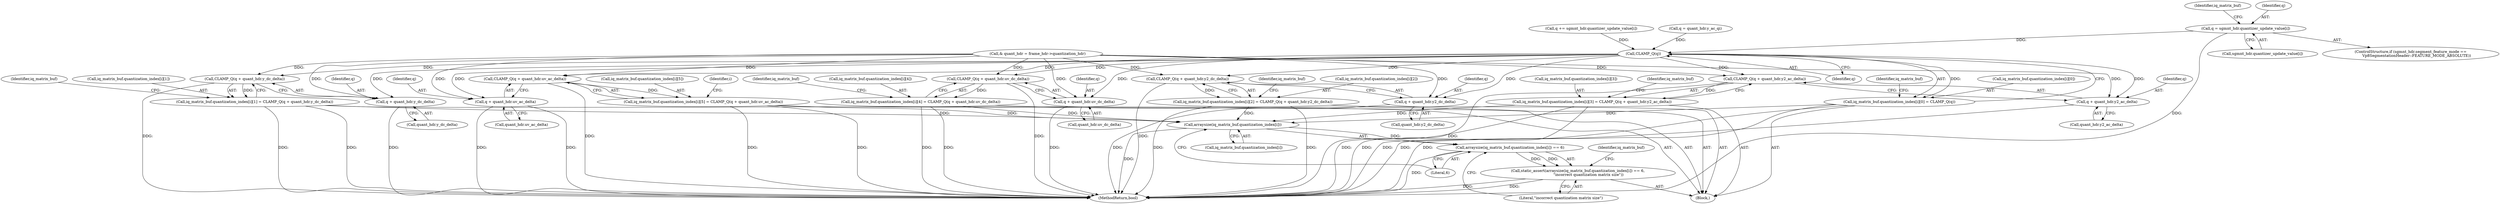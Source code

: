 digraph "0_Chrome_70340ce072cee8a0bdcddb5f312d32567b2269f6_12@API" {
"1000164" [label="(Call,q = sgmnt_hdr.quantizer_update_value[i])"];
"1000197" [label="(Call,CLAMP_Q(q))"];
"1000189" [label="(Call,iq_matrix_buf.quantization_index[i][0] = CLAMP_Q(q))"];
"1000181" [label="(Call,arraysize(iq_matrix_buf.quantization_index[i]))"];
"1000180" [label="(Call,arraysize(iq_matrix_buf.quantization_index[i]) == 6)"];
"1000179" [label="(Call,static_assert(arraysize(iq_matrix_buf.quantization_index[i]) == 6,\n                  \"incorrect quantization matrix size\"))"];
"1000207" [label="(Call,CLAMP_Q(q + quant_hdr.y_dc_delta))"];
"1000199" [label="(Call,iq_matrix_buf.quantization_index[i][1] = CLAMP_Q(q + quant_hdr.y_dc_delta))"];
"1000208" [label="(Call,q + quant_hdr.y_dc_delta)"];
"1000221" [label="(Call,CLAMP_Q(q + quant_hdr.y2_dc_delta))"];
"1000213" [label="(Call,iq_matrix_buf.quantization_index[i][2] = CLAMP_Q(q + quant_hdr.y2_dc_delta))"];
"1000222" [label="(Call,q + quant_hdr.y2_dc_delta)"];
"1000235" [label="(Call,CLAMP_Q(q + quant_hdr.y2_ac_delta))"];
"1000227" [label="(Call,iq_matrix_buf.quantization_index[i][3] = CLAMP_Q(q + quant_hdr.y2_ac_delta))"];
"1000236" [label="(Call,q + quant_hdr.y2_ac_delta)"];
"1000249" [label="(Call,CLAMP_Q(q + quant_hdr.uv_dc_delta))"];
"1000241" [label="(Call,iq_matrix_buf.quantization_index[i][4] = CLAMP_Q(q + quant_hdr.uv_dc_delta))"];
"1000250" [label="(Call,q + quant_hdr.uv_dc_delta)"];
"1000263" [label="(Call,CLAMP_Q(q + quant_hdr.uv_ac_delta))"];
"1000255" [label="(Call,iq_matrix_buf.quantization_index[i][5] = CLAMP_Q(q + quant_hdr.uv_ac_delta))"];
"1000264" [label="(Call,q + quant_hdr.uv_ac_delta)"];
"1000209" [label="(Identifier,q)"];
"1000227" [label="(Call,iq_matrix_buf.quantization_index[i][3] = CLAMP_Q(q + quant_hdr.y2_ac_delta))"];
"1000255" [label="(Call,iq_matrix_buf.quantization_index[i][5] = CLAMP_Q(q + quant_hdr.uv_ac_delta))"];
"1000224" [label="(Call,quant_hdr.y2_dc_delta)"];
"1000190" [label="(Call,iq_matrix_buf.quantization_index[i][0])"];
"1000241" [label="(Call,iq_matrix_buf.quantization_index[i][4] = CLAMP_Q(q + quant_hdr.uv_dc_delta))"];
"1000265" [label="(Identifier,q)"];
"1000200" [label="(Call,iq_matrix_buf.quantization_index[i][1])"];
"1000184" [label="(Identifier,iq_matrix_buf)"];
"1000123" [label="(Call,& quant_hdr = frame_hdr->quantization_hdr)"];
"1000210" [label="(Call,quant_hdr.y_dc_delta)"];
"1000252" [label="(Call,quant_hdr.uv_dc_delta)"];
"1000203" [label="(Identifier,iq_matrix_buf)"];
"1000264" [label="(Call,q + quant_hdr.uv_ac_delta)"];
"1000788" [label="(MethodReturn,bool)"];
"1000166" [label="(Call,sgmnt_hdr.quantizer_update_value[i])"];
"1000164" [label="(Call,q = sgmnt_hdr.quantizer_update_value[i])"];
"1000182" [label="(Call,iq_matrix_buf.quantization_index[i])"];
"1000198" [label="(Identifier,q)"];
"1000251" [label="(Identifier,q)"];
"1000256" [label="(Call,iq_matrix_buf.quantization_index[i][5])"];
"1000187" [label="(Literal,6)"];
"1000250" [label="(Call,q + quant_hdr.uv_dc_delta)"];
"1000145" [label="(Identifier,i)"];
"1000217" [label="(Identifier,iq_matrix_buf)"];
"1000266" [label="(Call,quant_hdr.uv_ac_delta)"];
"1000214" [label="(Call,iq_matrix_buf.quantization_index[i][2])"];
"1000197" [label="(Call,CLAMP_Q(q))"];
"1000259" [label="(Identifier,iq_matrix_buf)"];
"1000236" [label="(Call,q + quant_hdr.y2_ac_delta)"];
"1000199" [label="(Call,iq_matrix_buf.quantization_index[i][1] = CLAMP_Q(q + quant_hdr.y_dc_delta))"];
"1000189" [label="(Call,iq_matrix_buf.quantization_index[i][0] = CLAMP_Q(q))"];
"1000249" [label="(Call,CLAMP_Q(q + quant_hdr.uv_dc_delta))"];
"1000213" [label="(Call,iq_matrix_buf.quantization_index[i][2] = CLAMP_Q(q + quant_hdr.y2_dc_delta))"];
"1000146" [label="(Block,)"];
"1000235" [label="(Call,CLAMP_Q(q + quant_hdr.y2_ac_delta))"];
"1000221" [label="(Call,CLAMP_Q(q + quant_hdr.y2_dc_delta))"];
"1000231" [label="(Identifier,iq_matrix_buf)"];
"1000245" [label="(Identifier,iq_matrix_buf)"];
"1000242" [label="(Call,iq_matrix_buf.quantization_index[i][4])"];
"1000237" [label="(Identifier,q)"];
"1000158" [label="(ControlStructure,if (sgmnt_hdr.segment_feature_mode ==\n          Vp8SegmentationHeader::FEATURE_MODE_ABSOLUTE))"];
"1000148" [label="(Call,q = quant_hdr.y_ac_qi)"];
"1000180" [label="(Call,arraysize(iq_matrix_buf.quantization_index[i]) == 6)"];
"1000228" [label="(Call,iq_matrix_buf.quantization_index[i][3])"];
"1000238" [label="(Call,quant_hdr.y2_ac_delta)"];
"1000223" [label="(Identifier,q)"];
"1000208" [label="(Call,q + quant_hdr.y_dc_delta)"];
"1000172" [label="(Call,q += sgmnt_hdr.quantizer_update_value[i])"];
"1000188" [label="(Literal,\"incorrect quantization matrix size\")"];
"1000179" [label="(Call,static_assert(arraysize(iq_matrix_buf.quantization_index[i]) == 6,\n                  \"incorrect quantization matrix size\"))"];
"1000181" [label="(Call,arraysize(iq_matrix_buf.quantization_index[i]))"];
"1000222" [label="(Call,q + quant_hdr.y2_dc_delta)"];
"1000193" [label="(Identifier,iq_matrix_buf)"];
"1000165" [label="(Identifier,q)"];
"1000207" [label="(Call,CLAMP_Q(q + quant_hdr.y_dc_delta))"];
"1000263" [label="(Call,CLAMP_Q(q + quant_hdr.uv_ac_delta))"];
"1000164" -> "1000158"  [label="AST: "];
"1000164" -> "1000166"  [label="CFG: "];
"1000165" -> "1000164"  [label="AST: "];
"1000166" -> "1000164"  [label="AST: "];
"1000184" -> "1000164"  [label="CFG: "];
"1000164" -> "1000788"  [label="DDG: "];
"1000164" -> "1000197"  [label="DDG: "];
"1000197" -> "1000189"  [label="AST: "];
"1000197" -> "1000198"  [label="CFG: "];
"1000198" -> "1000197"  [label="AST: "];
"1000189" -> "1000197"  [label="CFG: "];
"1000197" -> "1000189"  [label="DDG: "];
"1000148" -> "1000197"  [label="DDG: "];
"1000172" -> "1000197"  [label="DDG: "];
"1000197" -> "1000207"  [label="DDG: "];
"1000197" -> "1000208"  [label="DDG: "];
"1000197" -> "1000221"  [label="DDG: "];
"1000197" -> "1000222"  [label="DDG: "];
"1000197" -> "1000235"  [label="DDG: "];
"1000197" -> "1000236"  [label="DDG: "];
"1000197" -> "1000249"  [label="DDG: "];
"1000197" -> "1000250"  [label="DDG: "];
"1000197" -> "1000263"  [label="DDG: "];
"1000197" -> "1000264"  [label="DDG: "];
"1000189" -> "1000146"  [label="AST: "];
"1000190" -> "1000189"  [label="AST: "];
"1000203" -> "1000189"  [label="CFG: "];
"1000189" -> "1000788"  [label="DDG: "];
"1000189" -> "1000788"  [label="DDG: "];
"1000189" -> "1000181"  [label="DDG: "];
"1000181" -> "1000180"  [label="AST: "];
"1000181" -> "1000182"  [label="CFG: "];
"1000182" -> "1000181"  [label="AST: "];
"1000187" -> "1000181"  [label="CFG: "];
"1000181" -> "1000788"  [label="DDG: "];
"1000181" -> "1000180"  [label="DDG: "];
"1000199" -> "1000181"  [label="DDG: "];
"1000241" -> "1000181"  [label="DDG: "];
"1000255" -> "1000181"  [label="DDG: "];
"1000227" -> "1000181"  [label="DDG: "];
"1000213" -> "1000181"  [label="DDG: "];
"1000180" -> "1000179"  [label="AST: "];
"1000180" -> "1000187"  [label="CFG: "];
"1000187" -> "1000180"  [label="AST: "];
"1000188" -> "1000180"  [label="CFG: "];
"1000180" -> "1000788"  [label="DDG: "];
"1000180" -> "1000179"  [label="DDG: "];
"1000180" -> "1000179"  [label="DDG: "];
"1000179" -> "1000146"  [label="AST: "];
"1000179" -> "1000188"  [label="CFG: "];
"1000188" -> "1000179"  [label="AST: "];
"1000193" -> "1000179"  [label="CFG: "];
"1000179" -> "1000788"  [label="DDG: "];
"1000179" -> "1000788"  [label="DDG: "];
"1000207" -> "1000199"  [label="AST: "];
"1000207" -> "1000208"  [label="CFG: "];
"1000208" -> "1000207"  [label="AST: "];
"1000199" -> "1000207"  [label="CFG: "];
"1000207" -> "1000788"  [label="DDG: "];
"1000207" -> "1000199"  [label="DDG: "];
"1000123" -> "1000207"  [label="DDG: "];
"1000199" -> "1000146"  [label="AST: "];
"1000200" -> "1000199"  [label="AST: "];
"1000217" -> "1000199"  [label="CFG: "];
"1000199" -> "1000788"  [label="DDG: "];
"1000199" -> "1000788"  [label="DDG: "];
"1000208" -> "1000210"  [label="CFG: "];
"1000209" -> "1000208"  [label="AST: "];
"1000210" -> "1000208"  [label="AST: "];
"1000208" -> "1000788"  [label="DDG: "];
"1000123" -> "1000208"  [label="DDG: "];
"1000221" -> "1000213"  [label="AST: "];
"1000221" -> "1000222"  [label="CFG: "];
"1000222" -> "1000221"  [label="AST: "];
"1000213" -> "1000221"  [label="CFG: "];
"1000221" -> "1000788"  [label="DDG: "];
"1000221" -> "1000213"  [label="DDG: "];
"1000123" -> "1000221"  [label="DDG: "];
"1000213" -> "1000146"  [label="AST: "];
"1000214" -> "1000213"  [label="AST: "];
"1000231" -> "1000213"  [label="CFG: "];
"1000213" -> "1000788"  [label="DDG: "];
"1000213" -> "1000788"  [label="DDG: "];
"1000222" -> "1000224"  [label="CFG: "];
"1000223" -> "1000222"  [label="AST: "];
"1000224" -> "1000222"  [label="AST: "];
"1000222" -> "1000788"  [label="DDG: "];
"1000123" -> "1000222"  [label="DDG: "];
"1000235" -> "1000227"  [label="AST: "];
"1000235" -> "1000236"  [label="CFG: "];
"1000236" -> "1000235"  [label="AST: "];
"1000227" -> "1000235"  [label="CFG: "];
"1000235" -> "1000788"  [label="DDG: "];
"1000235" -> "1000227"  [label="DDG: "];
"1000123" -> "1000235"  [label="DDG: "];
"1000227" -> "1000146"  [label="AST: "];
"1000228" -> "1000227"  [label="AST: "];
"1000245" -> "1000227"  [label="CFG: "];
"1000227" -> "1000788"  [label="DDG: "];
"1000227" -> "1000788"  [label="DDG: "];
"1000236" -> "1000238"  [label="CFG: "];
"1000237" -> "1000236"  [label="AST: "];
"1000238" -> "1000236"  [label="AST: "];
"1000236" -> "1000788"  [label="DDG: "];
"1000123" -> "1000236"  [label="DDG: "];
"1000249" -> "1000241"  [label="AST: "];
"1000249" -> "1000250"  [label="CFG: "];
"1000250" -> "1000249"  [label="AST: "];
"1000241" -> "1000249"  [label="CFG: "];
"1000249" -> "1000788"  [label="DDG: "];
"1000249" -> "1000241"  [label="DDG: "];
"1000123" -> "1000249"  [label="DDG: "];
"1000241" -> "1000146"  [label="AST: "];
"1000242" -> "1000241"  [label="AST: "];
"1000259" -> "1000241"  [label="CFG: "];
"1000241" -> "1000788"  [label="DDG: "];
"1000241" -> "1000788"  [label="DDG: "];
"1000250" -> "1000252"  [label="CFG: "];
"1000251" -> "1000250"  [label="AST: "];
"1000252" -> "1000250"  [label="AST: "];
"1000250" -> "1000788"  [label="DDG: "];
"1000123" -> "1000250"  [label="DDG: "];
"1000263" -> "1000255"  [label="AST: "];
"1000263" -> "1000264"  [label="CFG: "];
"1000264" -> "1000263"  [label="AST: "];
"1000255" -> "1000263"  [label="CFG: "];
"1000263" -> "1000788"  [label="DDG: "];
"1000263" -> "1000255"  [label="DDG: "];
"1000123" -> "1000263"  [label="DDG: "];
"1000255" -> "1000146"  [label="AST: "];
"1000256" -> "1000255"  [label="AST: "];
"1000145" -> "1000255"  [label="CFG: "];
"1000255" -> "1000788"  [label="DDG: "];
"1000255" -> "1000788"  [label="DDG: "];
"1000264" -> "1000266"  [label="CFG: "];
"1000265" -> "1000264"  [label="AST: "];
"1000266" -> "1000264"  [label="AST: "];
"1000264" -> "1000788"  [label="DDG: "];
"1000264" -> "1000788"  [label="DDG: "];
"1000123" -> "1000264"  [label="DDG: "];
}
